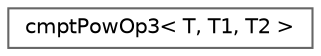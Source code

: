 digraph "Graphical Class Hierarchy"
{
 // LATEX_PDF_SIZE
  bgcolor="transparent";
  edge [fontname=Helvetica,fontsize=10,labelfontname=Helvetica,labelfontsize=10];
  node [fontname=Helvetica,fontsize=10,shape=box,height=0.2,width=0.4];
  rankdir="LR";
  Node0 [id="Node000000",label="cmptPowOp3\< T, T1, T2 \>",height=0.2,width=0.4,color="grey40", fillcolor="white", style="filled",URL="$structFoam_1_1cmptPowOp3.html",tooltip=" "];
}
